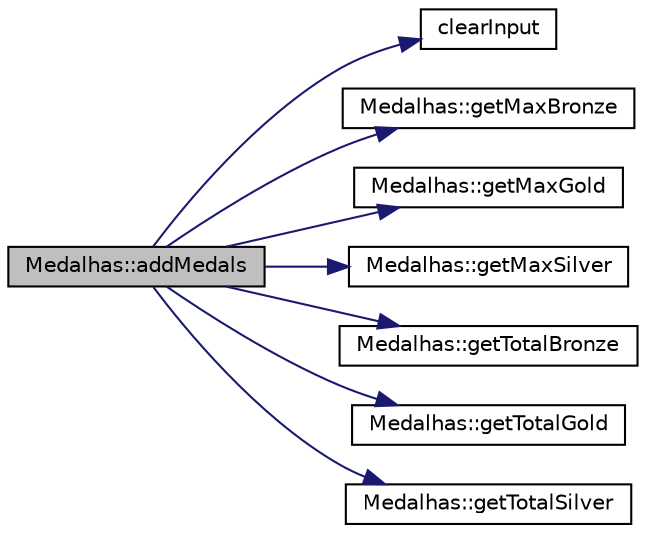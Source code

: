 digraph "Medalhas::addMedals"
{
 // LATEX_PDF_SIZE
  edge [fontname="Helvetica",fontsize="10",labelfontname="Helvetica",labelfontsize="10"];
  node [fontname="Helvetica",fontsize="10",shape=record];
  rankdir="LR";
  Node1 [label="Medalhas::addMedals",height=0.2,width=0.4,color="black", fillcolor="grey75", style="filled", fontcolor="black",tooltip="Adiciona medalhas a um país."];
  Node1 -> Node2 [color="midnightblue",fontsize="10",style="solid",fontname="Helvetica"];
  Node2 [label="clearInput",height=0.2,width=0.4,color="black", fillcolor="white", style="filled",URL="$utils_8cpp.html#a5d555657ce648c1a47abb70f1029589d",tooltip="Limpa o input buffer."];
  Node1 -> Node3 [color="midnightblue",fontsize="10",style="solid",fontname="Helvetica"];
  Node3 [label="Medalhas::getMaxBronze",height=0.2,width=0.4,color="black", fillcolor="white", style="filled",URL="$class_medalhas.html#a9fb35203050996b7e2d5090958e830df",tooltip="Retorna o número máximo de medalhas de bronze."];
  Node1 -> Node4 [color="midnightblue",fontsize="10",style="solid",fontname="Helvetica"];
  Node4 [label="Medalhas::getMaxGold",height=0.2,width=0.4,color="black", fillcolor="white", style="filled",URL="$class_medalhas.html#add80a9fd69026a05dfcf88bd2bb10c6b",tooltip="Retorna o número máximo de medalhas de ouro."];
  Node1 -> Node5 [color="midnightblue",fontsize="10",style="solid",fontname="Helvetica"];
  Node5 [label="Medalhas::getMaxSilver",height=0.2,width=0.4,color="black", fillcolor="white", style="filled",URL="$class_medalhas.html#a39302fd7914572b04917e18ea509b294",tooltip="Retorna o número máximo de medalhas de prata."];
  Node1 -> Node6 [color="midnightblue",fontsize="10",style="solid",fontname="Helvetica"];
  Node6 [label="Medalhas::getTotalBronze",height=0.2,width=0.4,color="black", fillcolor="white", style="filled",URL="$class_medalhas.html#a794aa6a7a1b77f4dcc5c432a823b41af",tooltip="Retorna o número total de medalhas de bronze."];
  Node1 -> Node7 [color="midnightblue",fontsize="10",style="solid",fontname="Helvetica"];
  Node7 [label="Medalhas::getTotalGold",height=0.2,width=0.4,color="black", fillcolor="white", style="filled",URL="$class_medalhas.html#aee164f340a600a983090b3a3896ea9bf",tooltip="Retorna o número total de medalhas de ouro."];
  Node1 -> Node8 [color="midnightblue",fontsize="10",style="solid",fontname="Helvetica"];
  Node8 [label="Medalhas::getTotalSilver",height=0.2,width=0.4,color="black", fillcolor="white", style="filled",URL="$class_medalhas.html#a78e9370929f6982477f77967047671fb",tooltip="Retorna o número total de medalhas de prata."];
}
